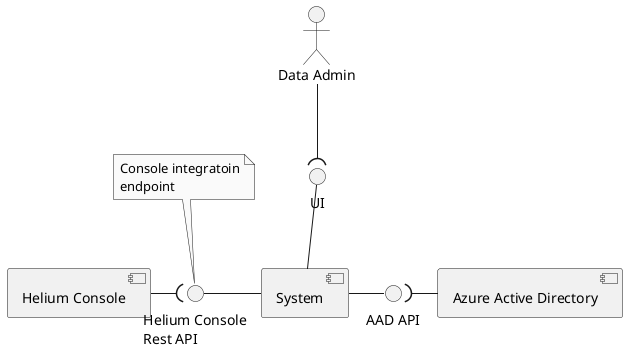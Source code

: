 @startuml logical-view-level1

skinparam Monochrome true
skinparam sequenceMessageAlign center
skinparam componentStyle uml2
skinparam packageStyle rectangle


[System] as S
[Helium Console] as HC
[Azure Active Directory] as AAD

() "UI" as UI
() "Helium Console\nRest API" as IN_ENDPOINT
note top: Console integratoin\nendpoint

() "AAD API" as AUTH_ENDPOINT

actor "Data Admin" as Client

Client --( UI

UI -- S
IN_ENDPOINT - S
S - AUTH_ENDPOINT

HC -( IN_ENDPOINT
AUTH_ENDPOINT )- AAD

@enduml
